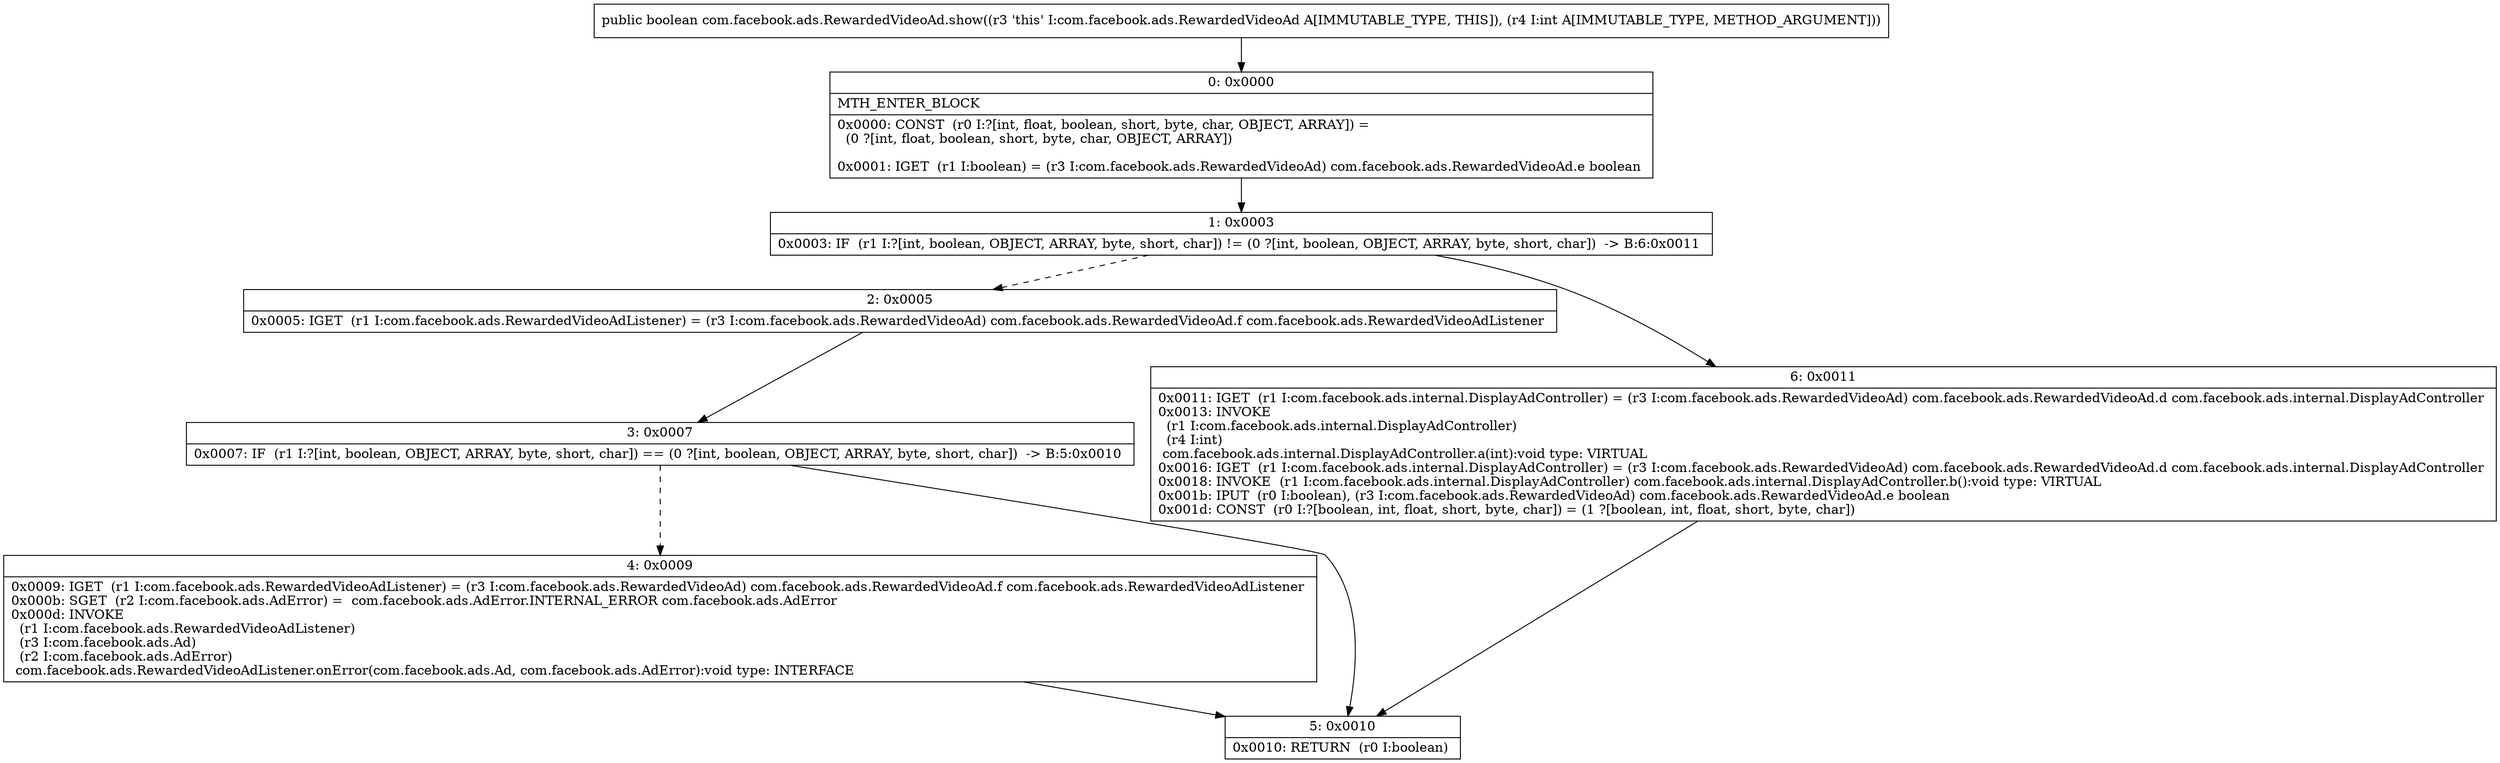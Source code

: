 digraph "CFG forcom.facebook.ads.RewardedVideoAd.show(I)Z" {
Node_0 [shape=record,label="{0\:\ 0x0000|MTH_ENTER_BLOCK\l|0x0000: CONST  (r0 I:?[int, float, boolean, short, byte, char, OBJECT, ARRAY]) = \l  (0 ?[int, float, boolean, short, byte, char, OBJECT, ARRAY])\l \l0x0001: IGET  (r1 I:boolean) = (r3 I:com.facebook.ads.RewardedVideoAd) com.facebook.ads.RewardedVideoAd.e boolean \l}"];
Node_1 [shape=record,label="{1\:\ 0x0003|0x0003: IF  (r1 I:?[int, boolean, OBJECT, ARRAY, byte, short, char]) != (0 ?[int, boolean, OBJECT, ARRAY, byte, short, char])  \-\> B:6:0x0011 \l}"];
Node_2 [shape=record,label="{2\:\ 0x0005|0x0005: IGET  (r1 I:com.facebook.ads.RewardedVideoAdListener) = (r3 I:com.facebook.ads.RewardedVideoAd) com.facebook.ads.RewardedVideoAd.f com.facebook.ads.RewardedVideoAdListener \l}"];
Node_3 [shape=record,label="{3\:\ 0x0007|0x0007: IF  (r1 I:?[int, boolean, OBJECT, ARRAY, byte, short, char]) == (0 ?[int, boolean, OBJECT, ARRAY, byte, short, char])  \-\> B:5:0x0010 \l}"];
Node_4 [shape=record,label="{4\:\ 0x0009|0x0009: IGET  (r1 I:com.facebook.ads.RewardedVideoAdListener) = (r3 I:com.facebook.ads.RewardedVideoAd) com.facebook.ads.RewardedVideoAd.f com.facebook.ads.RewardedVideoAdListener \l0x000b: SGET  (r2 I:com.facebook.ads.AdError) =  com.facebook.ads.AdError.INTERNAL_ERROR com.facebook.ads.AdError \l0x000d: INVOKE  \l  (r1 I:com.facebook.ads.RewardedVideoAdListener)\l  (r3 I:com.facebook.ads.Ad)\l  (r2 I:com.facebook.ads.AdError)\l com.facebook.ads.RewardedVideoAdListener.onError(com.facebook.ads.Ad, com.facebook.ads.AdError):void type: INTERFACE \l}"];
Node_5 [shape=record,label="{5\:\ 0x0010|0x0010: RETURN  (r0 I:boolean) \l}"];
Node_6 [shape=record,label="{6\:\ 0x0011|0x0011: IGET  (r1 I:com.facebook.ads.internal.DisplayAdController) = (r3 I:com.facebook.ads.RewardedVideoAd) com.facebook.ads.RewardedVideoAd.d com.facebook.ads.internal.DisplayAdController \l0x0013: INVOKE  \l  (r1 I:com.facebook.ads.internal.DisplayAdController)\l  (r4 I:int)\l com.facebook.ads.internal.DisplayAdController.a(int):void type: VIRTUAL \l0x0016: IGET  (r1 I:com.facebook.ads.internal.DisplayAdController) = (r3 I:com.facebook.ads.RewardedVideoAd) com.facebook.ads.RewardedVideoAd.d com.facebook.ads.internal.DisplayAdController \l0x0018: INVOKE  (r1 I:com.facebook.ads.internal.DisplayAdController) com.facebook.ads.internal.DisplayAdController.b():void type: VIRTUAL \l0x001b: IPUT  (r0 I:boolean), (r3 I:com.facebook.ads.RewardedVideoAd) com.facebook.ads.RewardedVideoAd.e boolean \l0x001d: CONST  (r0 I:?[boolean, int, float, short, byte, char]) = (1 ?[boolean, int, float, short, byte, char]) \l}"];
MethodNode[shape=record,label="{public boolean com.facebook.ads.RewardedVideoAd.show((r3 'this' I:com.facebook.ads.RewardedVideoAd A[IMMUTABLE_TYPE, THIS]), (r4 I:int A[IMMUTABLE_TYPE, METHOD_ARGUMENT])) }"];
MethodNode -> Node_0;
Node_0 -> Node_1;
Node_1 -> Node_2[style=dashed];
Node_1 -> Node_6;
Node_2 -> Node_3;
Node_3 -> Node_4[style=dashed];
Node_3 -> Node_5;
Node_4 -> Node_5;
Node_6 -> Node_5;
}

